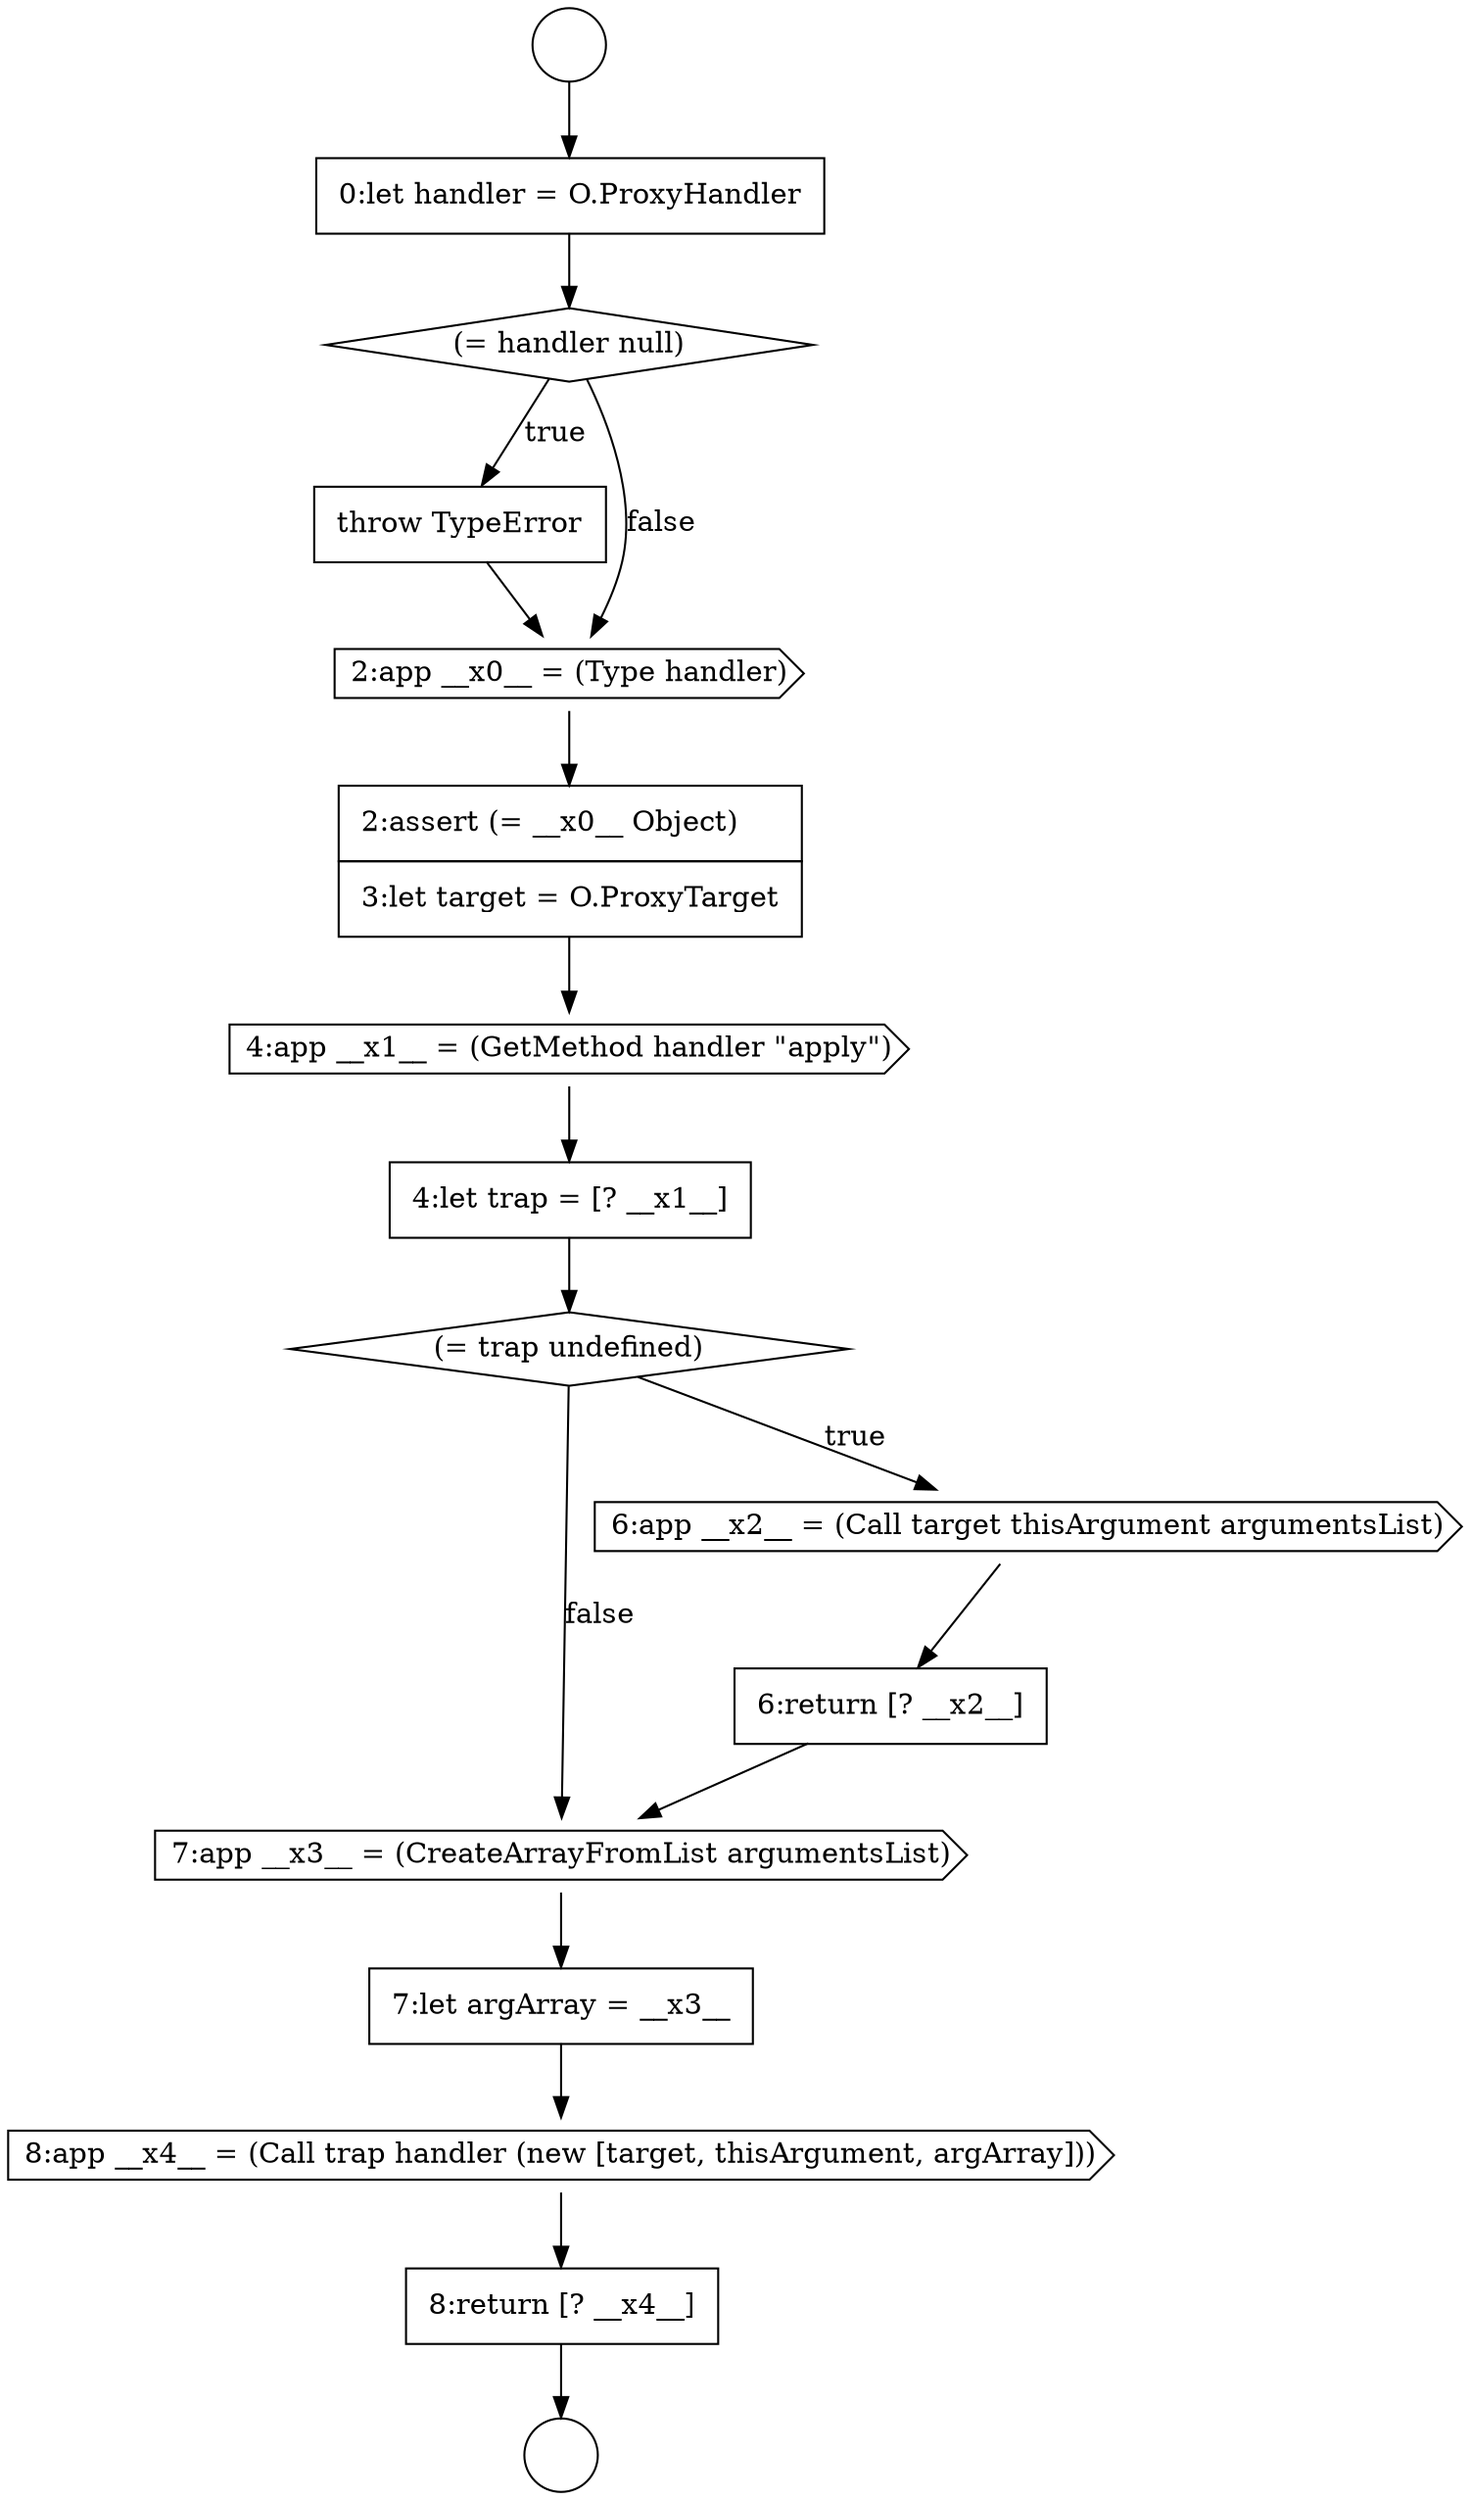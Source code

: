 digraph {
  node3199 [shape=none, margin=0, label=<<font color="black">
    <table border="0" cellborder="1" cellspacing="0" cellpadding="10">
      <tr><td align="left">throw TypeError</td></tr>
    </table>
  </font>> color="black" fillcolor="white" style=filled]
  node3207 [shape=cds, label=<<font color="black">7:app __x3__ = (CreateArrayFromList argumentsList)</font>> color="black" fillcolor="white" style=filled]
  node3198 [shape=diamond, label=<<font color="black">(= handler null)</font>> color="black" fillcolor="white" style=filled]
  node3205 [shape=cds, label=<<font color="black">6:app __x2__ = (Call target thisArgument argumentsList)</font>> color="black" fillcolor="white" style=filled]
  node3210 [shape=none, margin=0, label=<<font color="black">
    <table border="0" cellborder="1" cellspacing="0" cellpadding="10">
      <tr><td align="left">8:return [? __x4__]</td></tr>
    </table>
  </font>> color="black" fillcolor="white" style=filled]
  node3201 [shape=none, margin=0, label=<<font color="black">
    <table border="0" cellborder="1" cellspacing="0" cellpadding="10">
      <tr><td align="left">2:assert (= __x0__ Object)</td></tr>
      <tr><td align="left">3:let target = O.ProxyTarget</td></tr>
    </table>
  </font>> color="black" fillcolor="white" style=filled]
  node3208 [shape=none, margin=0, label=<<font color="black">
    <table border="0" cellborder="1" cellspacing="0" cellpadding="10">
      <tr><td align="left">7:let argArray = __x3__</td></tr>
    </table>
  </font>> color="black" fillcolor="white" style=filled]
  node3197 [shape=none, margin=0, label=<<font color="black">
    <table border="0" cellborder="1" cellspacing="0" cellpadding="10">
      <tr><td align="left">0:let handler = O.ProxyHandler</td></tr>
    </table>
  </font>> color="black" fillcolor="white" style=filled]
  node3206 [shape=none, margin=0, label=<<font color="black">
    <table border="0" cellborder="1" cellspacing="0" cellpadding="10">
      <tr><td align="left">6:return [? __x2__]</td></tr>
    </table>
  </font>> color="black" fillcolor="white" style=filled]
  node3209 [shape=cds, label=<<font color="black">8:app __x4__ = (Call trap handler (new [target, thisArgument, argArray]))</font>> color="black" fillcolor="white" style=filled]
  node3202 [shape=cds, label=<<font color="black">4:app __x1__ = (GetMethod handler &quot;apply&quot;)</font>> color="black" fillcolor="white" style=filled]
  node3203 [shape=none, margin=0, label=<<font color="black">
    <table border="0" cellborder="1" cellspacing="0" cellpadding="10">
      <tr><td align="left">4:let trap = [? __x1__]</td></tr>
    </table>
  </font>> color="black" fillcolor="white" style=filled]
  node3196 [shape=circle label=" " color="black" fillcolor="white" style=filled]
  node3200 [shape=cds, label=<<font color="black">2:app __x0__ = (Type handler)</font>> color="black" fillcolor="white" style=filled]
  node3204 [shape=diamond, label=<<font color="black">(= trap undefined)</font>> color="black" fillcolor="white" style=filled]
  node3195 [shape=circle label=" " color="black" fillcolor="white" style=filled]
  node3207 -> node3208 [ color="black"]
  node3208 -> node3209 [ color="black"]
  node3199 -> node3200 [ color="black"]
  node3200 -> node3201 [ color="black"]
  node3210 -> node3196 [ color="black"]
  node3203 -> node3204 [ color="black"]
  node3197 -> node3198 [ color="black"]
  node3201 -> node3202 [ color="black"]
  node3206 -> node3207 [ color="black"]
  node3209 -> node3210 [ color="black"]
  node3205 -> node3206 [ color="black"]
  node3204 -> node3205 [label=<<font color="black">true</font>> color="black"]
  node3204 -> node3207 [label=<<font color="black">false</font>> color="black"]
  node3198 -> node3199 [label=<<font color="black">true</font>> color="black"]
  node3198 -> node3200 [label=<<font color="black">false</font>> color="black"]
  node3195 -> node3197 [ color="black"]
  node3202 -> node3203 [ color="black"]
}
